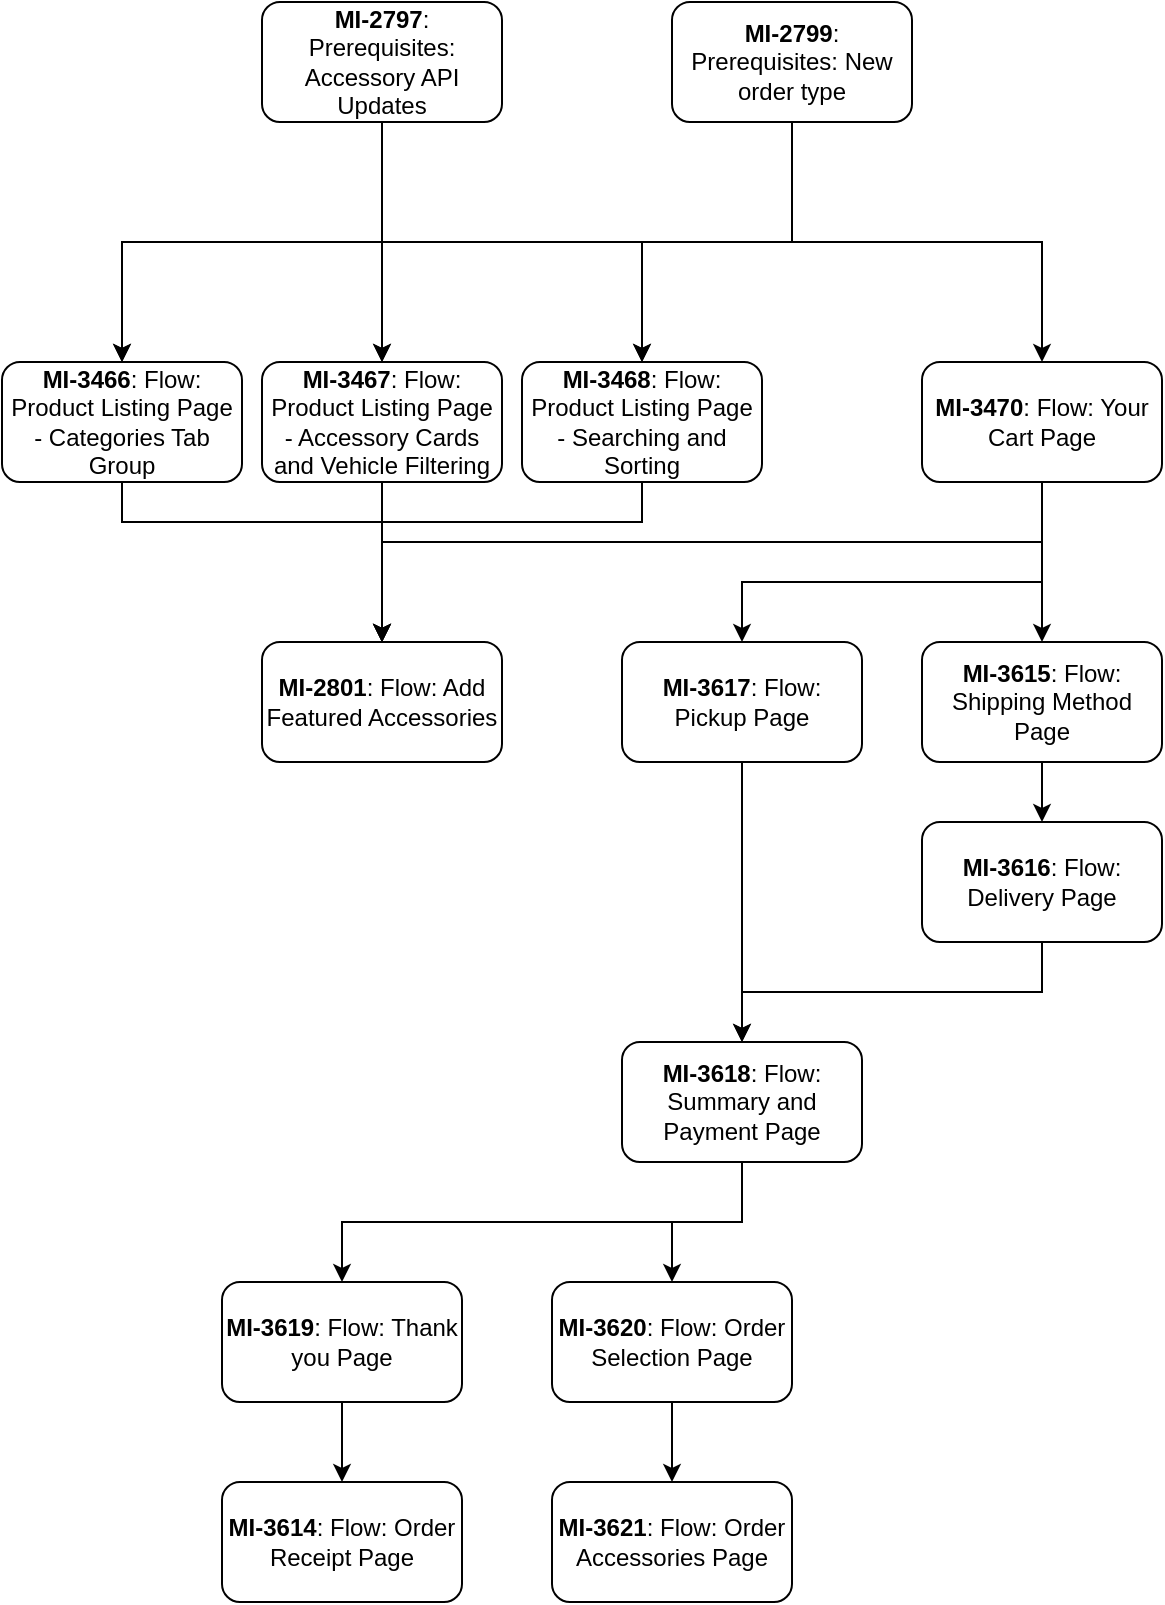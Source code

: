 <mxfile version="21.2.0" type="github">
  <diagram name="Page-1" id="OyKBPnsSxiUxUv3Rsae8">
    <mxGraphModel dx="794" dy="561" grid="1" gridSize="10" guides="1" tooltips="1" connect="1" arrows="1" fold="1" page="1" pageScale="1" pageWidth="850" pageHeight="1100" math="0" shadow="0">
      <root>
        <mxCell id="0" />
        <mxCell id="1" parent="0" />
        <mxCell id="BbD5o9TnXIsRnzcrsnNp-39" style="edgeStyle=orthogonalEdgeStyle;rounded=0;orthogonalLoop=1;jettySize=auto;html=1;exitX=0.5;exitY=1;exitDx=0;exitDy=0;entryX=0.5;entryY=0;entryDx=0;entryDy=0;" edge="1" parent="1" source="BbD5o9TnXIsRnzcrsnNp-1" target="BbD5o9TnXIsRnzcrsnNp-38">
          <mxGeometry relative="1" as="geometry">
            <Array as="points">
              <mxPoint x="150" y="290" />
              <mxPoint x="280" y="290" />
            </Array>
          </mxGeometry>
        </mxCell>
        <mxCell id="BbD5o9TnXIsRnzcrsnNp-1" value="&lt;b&gt;MI-3466&lt;/b&gt;: Flow: Product Listing Page - Categories Tab Group" style="rounded=1;whiteSpace=wrap;html=1;" vertex="1" parent="1">
          <mxGeometry x="90" y="210" width="120" height="60" as="geometry" />
        </mxCell>
        <mxCell id="BbD5o9TnXIsRnzcrsnNp-9" style="edgeStyle=orthogonalEdgeStyle;rounded=0;orthogonalLoop=1;jettySize=auto;html=1;entryX=0.5;entryY=0;entryDx=0;entryDy=0;exitX=0.5;exitY=1;exitDx=0;exitDy=0;" edge="1" parent="1" source="BbD5o9TnXIsRnzcrsnNp-4" target="BbD5o9TnXIsRnzcrsnNp-1">
          <mxGeometry relative="1" as="geometry" />
        </mxCell>
        <mxCell id="BbD5o9TnXIsRnzcrsnNp-10" style="edgeStyle=orthogonalEdgeStyle;rounded=0;orthogonalLoop=1;jettySize=auto;html=1;entryX=0.5;entryY=0;entryDx=0;entryDy=0;" edge="1" parent="1" source="BbD5o9TnXIsRnzcrsnNp-4" target="BbD5o9TnXIsRnzcrsnNp-6">
          <mxGeometry relative="1" as="geometry" />
        </mxCell>
        <mxCell id="BbD5o9TnXIsRnzcrsnNp-11" style="edgeStyle=orthogonalEdgeStyle;rounded=0;orthogonalLoop=1;jettySize=auto;html=1;entryX=0.5;entryY=0;entryDx=0;entryDy=0;exitX=0.5;exitY=1;exitDx=0;exitDy=0;" edge="1" parent="1" source="BbD5o9TnXIsRnzcrsnNp-4" target="BbD5o9TnXIsRnzcrsnNp-7">
          <mxGeometry relative="1" as="geometry" />
        </mxCell>
        <mxCell id="BbD5o9TnXIsRnzcrsnNp-12" style="edgeStyle=orthogonalEdgeStyle;rounded=0;orthogonalLoop=1;jettySize=auto;html=1;exitX=0.5;exitY=1;exitDx=0;exitDy=0;" edge="1" parent="1" source="BbD5o9TnXIsRnzcrsnNp-4" target="BbD5o9TnXIsRnzcrsnNp-8">
          <mxGeometry relative="1" as="geometry" />
        </mxCell>
        <mxCell id="BbD5o9TnXIsRnzcrsnNp-4" value="&lt;b&gt;MI-2797&lt;/b&gt;: Prerequisites: Accessory API Updates" style="rounded=1;whiteSpace=wrap;html=1;" vertex="1" parent="1">
          <mxGeometry x="220" y="30" width="120" height="60" as="geometry" />
        </mxCell>
        <mxCell id="BbD5o9TnXIsRnzcrsnNp-13" style="edgeStyle=orthogonalEdgeStyle;rounded=0;orthogonalLoop=1;jettySize=auto;html=1;entryX=0.5;entryY=0;entryDx=0;entryDy=0;exitX=0.5;exitY=1;exitDx=0;exitDy=0;" edge="1" parent="1" source="BbD5o9TnXIsRnzcrsnNp-5" target="BbD5o9TnXIsRnzcrsnNp-1">
          <mxGeometry relative="1" as="geometry" />
        </mxCell>
        <mxCell id="BbD5o9TnXIsRnzcrsnNp-14" style="edgeStyle=orthogonalEdgeStyle;rounded=0;orthogonalLoop=1;jettySize=auto;html=1;entryX=0.5;entryY=0;entryDx=0;entryDy=0;exitX=0.5;exitY=1;exitDx=0;exitDy=0;" edge="1" parent="1" source="BbD5o9TnXIsRnzcrsnNp-5" target="BbD5o9TnXIsRnzcrsnNp-6">
          <mxGeometry relative="1" as="geometry" />
        </mxCell>
        <mxCell id="BbD5o9TnXIsRnzcrsnNp-15" style="edgeStyle=orthogonalEdgeStyle;rounded=0;orthogonalLoop=1;jettySize=auto;html=1;entryX=0.5;entryY=0;entryDx=0;entryDy=0;exitX=0.5;exitY=1;exitDx=0;exitDy=0;" edge="1" parent="1" source="BbD5o9TnXIsRnzcrsnNp-5" target="BbD5o9TnXIsRnzcrsnNp-7">
          <mxGeometry relative="1" as="geometry" />
        </mxCell>
        <mxCell id="BbD5o9TnXIsRnzcrsnNp-5" value="&lt;b&gt;MI-2799&lt;/b&gt;: Prerequisites: New order type" style="rounded=1;whiteSpace=wrap;html=1;" vertex="1" parent="1">
          <mxGeometry x="425" y="30" width="120" height="60" as="geometry" />
        </mxCell>
        <mxCell id="BbD5o9TnXIsRnzcrsnNp-40" style="edgeStyle=orthogonalEdgeStyle;rounded=0;orthogonalLoop=1;jettySize=auto;html=1;exitX=0.5;exitY=1;exitDx=0;exitDy=0;entryX=0.5;entryY=0;entryDx=0;entryDy=0;" edge="1" parent="1" source="BbD5o9TnXIsRnzcrsnNp-6" target="BbD5o9TnXIsRnzcrsnNp-38">
          <mxGeometry relative="1" as="geometry">
            <mxPoint x="330" y="310" as="targetPoint" />
          </mxGeometry>
        </mxCell>
        <mxCell id="BbD5o9TnXIsRnzcrsnNp-6" value="&lt;b&gt;MI-3467&lt;/b&gt;: Flow: Product Listing Page - Accessory Cards and Vehicle Filtering" style="rounded=1;whiteSpace=wrap;html=1;" vertex="1" parent="1">
          <mxGeometry x="220" y="210" width="120" height="60" as="geometry" />
        </mxCell>
        <mxCell id="BbD5o9TnXIsRnzcrsnNp-42" style="edgeStyle=orthogonalEdgeStyle;rounded=0;orthogonalLoop=1;jettySize=auto;html=1;exitX=0.5;exitY=1;exitDx=0;exitDy=0;entryX=0.5;entryY=0;entryDx=0;entryDy=0;" edge="1" parent="1" source="BbD5o9TnXIsRnzcrsnNp-7" target="BbD5o9TnXIsRnzcrsnNp-38">
          <mxGeometry relative="1" as="geometry">
            <Array as="points">
              <mxPoint x="410" y="290" />
              <mxPoint x="280" y="290" />
            </Array>
          </mxGeometry>
        </mxCell>
        <mxCell id="BbD5o9TnXIsRnzcrsnNp-7" value="&lt;b&gt;MI-3468&lt;/b&gt;: Flow: Product Listing Page - Searching and Sorting" style="rounded=1;whiteSpace=wrap;html=1;" vertex="1" parent="1">
          <mxGeometry x="350" y="210" width="120" height="60" as="geometry" />
        </mxCell>
        <mxCell id="BbD5o9TnXIsRnzcrsnNp-19" value="" style="edgeStyle=orthogonalEdgeStyle;rounded=0;orthogonalLoop=1;jettySize=auto;html=1;" edge="1" parent="1" source="BbD5o9TnXIsRnzcrsnNp-8" target="BbD5o9TnXIsRnzcrsnNp-18">
          <mxGeometry relative="1" as="geometry" />
        </mxCell>
        <mxCell id="BbD5o9TnXIsRnzcrsnNp-25" style="edgeStyle=orthogonalEdgeStyle;rounded=0;orthogonalLoop=1;jettySize=auto;html=1;entryX=0.5;entryY=0;entryDx=0;entryDy=0;exitX=0.5;exitY=1;exitDx=0;exitDy=0;" edge="1" parent="1" source="BbD5o9TnXIsRnzcrsnNp-8" target="BbD5o9TnXIsRnzcrsnNp-26">
          <mxGeometry relative="1" as="geometry">
            <mxPoint x="450" y="390" as="targetPoint" />
            <Array as="points">
              <mxPoint x="610" y="320" />
              <mxPoint x="460" y="320" />
            </Array>
          </mxGeometry>
        </mxCell>
        <mxCell id="BbD5o9TnXIsRnzcrsnNp-43" style="edgeStyle=orthogonalEdgeStyle;rounded=0;orthogonalLoop=1;jettySize=auto;html=1;exitX=0.5;exitY=1;exitDx=0;exitDy=0;entryX=0.5;entryY=0;entryDx=0;entryDy=0;" edge="1" parent="1" source="BbD5o9TnXIsRnzcrsnNp-8" target="BbD5o9TnXIsRnzcrsnNp-38">
          <mxGeometry relative="1" as="geometry">
            <Array as="points">
              <mxPoint x="610" y="300" />
              <mxPoint x="280" y="300" />
            </Array>
          </mxGeometry>
        </mxCell>
        <mxCell id="BbD5o9TnXIsRnzcrsnNp-8" value="&lt;b&gt;MI-3470&lt;/b&gt;: Flow: Your Cart Page" style="rounded=1;whiteSpace=wrap;html=1;" vertex="1" parent="1">
          <mxGeometry x="550" y="210" width="120" height="60" as="geometry" />
        </mxCell>
        <mxCell id="BbD5o9TnXIsRnzcrsnNp-22" value="" style="edgeStyle=orthogonalEdgeStyle;rounded=0;orthogonalLoop=1;jettySize=auto;html=1;" edge="1" parent="1" source="BbD5o9TnXIsRnzcrsnNp-18" target="BbD5o9TnXIsRnzcrsnNp-21">
          <mxGeometry relative="1" as="geometry" />
        </mxCell>
        <mxCell id="BbD5o9TnXIsRnzcrsnNp-18" value="&lt;b&gt;MI-3615&lt;/b&gt;: Flow: Shipping Method Page" style="whiteSpace=wrap;html=1;rounded=1;" vertex="1" parent="1">
          <mxGeometry x="550" y="350" width="120" height="60" as="geometry" />
        </mxCell>
        <mxCell id="BbD5o9TnXIsRnzcrsnNp-29" value="" style="edgeStyle=orthogonalEdgeStyle;rounded=0;orthogonalLoop=1;jettySize=auto;html=1;entryX=0.5;entryY=0;entryDx=0;entryDy=0;exitX=0.5;exitY=1;exitDx=0;exitDy=0;" edge="1" parent="1" source="BbD5o9TnXIsRnzcrsnNp-21" target="BbD5o9TnXIsRnzcrsnNp-27">
          <mxGeometry relative="1" as="geometry" />
        </mxCell>
        <mxCell id="BbD5o9TnXIsRnzcrsnNp-21" value="&lt;b&gt;MI-3616&lt;/b&gt;: Flow: Delivery Page" style="whiteSpace=wrap;html=1;rounded=1;" vertex="1" parent="1">
          <mxGeometry x="550" y="440" width="120" height="60" as="geometry" />
        </mxCell>
        <mxCell id="BbD5o9TnXIsRnzcrsnNp-28" value="" style="edgeStyle=orthogonalEdgeStyle;rounded=0;orthogonalLoop=1;jettySize=auto;html=1;" edge="1" parent="1" source="BbD5o9TnXIsRnzcrsnNp-26" target="BbD5o9TnXIsRnzcrsnNp-27">
          <mxGeometry relative="1" as="geometry" />
        </mxCell>
        <mxCell id="BbD5o9TnXIsRnzcrsnNp-26" value="&lt;b&gt;MI-3617&lt;/b&gt;: Flow: Pickup Page" style="rounded=1;whiteSpace=wrap;html=1;" vertex="1" parent="1">
          <mxGeometry x="400" y="350" width="120" height="60" as="geometry" />
        </mxCell>
        <mxCell id="BbD5o9TnXIsRnzcrsnNp-31" value="" style="edgeStyle=orthogonalEdgeStyle;rounded=0;orthogonalLoop=1;jettySize=auto;html=1;entryX=0.5;entryY=0;entryDx=0;entryDy=0;exitX=0.5;exitY=1;exitDx=0;exitDy=0;" edge="1" parent="1" source="BbD5o9TnXIsRnzcrsnNp-27" target="BbD5o9TnXIsRnzcrsnNp-30">
          <mxGeometry relative="1" as="geometry" />
        </mxCell>
        <mxCell id="BbD5o9TnXIsRnzcrsnNp-35" value="" style="edgeStyle=orthogonalEdgeStyle;rounded=0;orthogonalLoop=1;jettySize=auto;html=1;" edge="1" parent="1" source="BbD5o9TnXIsRnzcrsnNp-27" target="BbD5o9TnXIsRnzcrsnNp-34">
          <mxGeometry relative="1" as="geometry" />
        </mxCell>
        <mxCell id="BbD5o9TnXIsRnzcrsnNp-27" value="&lt;b&gt;MI-3618&lt;/b&gt;: Flow: Summary and Payment Page" style="whiteSpace=wrap;html=1;rounded=1;" vertex="1" parent="1">
          <mxGeometry x="400" y="550" width="120" height="60" as="geometry" />
        </mxCell>
        <mxCell id="BbD5o9TnXIsRnzcrsnNp-33" value="" style="edgeStyle=orthogonalEdgeStyle;rounded=0;orthogonalLoop=1;jettySize=auto;html=1;" edge="1" parent="1" source="BbD5o9TnXIsRnzcrsnNp-30" target="BbD5o9TnXIsRnzcrsnNp-32">
          <mxGeometry relative="1" as="geometry" />
        </mxCell>
        <mxCell id="BbD5o9TnXIsRnzcrsnNp-30" value="&lt;b&gt;MI-3619&lt;/b&gt;: Flow: Thank you Page" style="whiteSpace=wrap;html=1;rounded=1;" vertex="1" parent="1">
          <mxGeometry x="200" y="670" width="120" height="60" as="geometry" />
        </mxCell>
        <mxCell id="BbD5o9TnXIsRnzcrsnNp-32" value="&lt;b&gt;MI-3614&lt;/b&gt;: Flow: Order Receipt Page" style="whiteSpace=wrap;html=1;rounded=1;" vertex="1" parent="1">
          <mxGeometry x="200" y="770" width="120" height="60" as="geometry" />
        </mxCell>
        <mxCell id="BbD5o9TnXIsRnzcrsnNp-37" value="" style="edgeStyle=orthogonalEdgeStyle;rounded=0;orthogonalLoop=1;jettySize=auto;html=1;" edge="1" parent="1" source="BbD5o9TnXIsRnzcrsnNp-34" target="BbD5o9TnXIsRnzcrsnNp-36">
          <mxGeometry relative="1" as="geometry" />
        </mxCell>
        <mxCell id="BbD5o9TnXIsRnzcrsnNp-34" value="&lt;b&gt;MI-3620&lt;/b&gt;: Flow: Order Selection Page" style="whiteSpace=wrap;html=1;rounded=1;" vertex="1" parent="1">
          <mxGeometry x="365" y="670" width="120" height="60" as="geometry" />
        </mxCell>
        <mxCell id="BbD5o9TnXIsRnzcrsnNp-36" value="&lt;b&gt;MI-3621&lt;/b&gt;: Flow: Order Accessories Page" style="whiteSpace=wrap;html=1;rounded=1;" vertex="1" parent="1">
          <mxGeometry x="365" y="770" width="120" height="60" as="geometry" />
        </mxCell>
        <mxCell id="BbD5o9TnXIsRnzcrsnNp-38" value="&lt;b&gt;MI-2801&lt;/b&gt;: Flow: Add Featured Accessories" style="rounded=1;whiteSpace=wrap;html=1;" vertex="1" parent="1">
          <mxGeometry x="220" y="350" width="120" height="60" as="geometry" />
        </mxCell>
      </root>
    </mxGraphModel>
  </diagram>
</mxfile>
